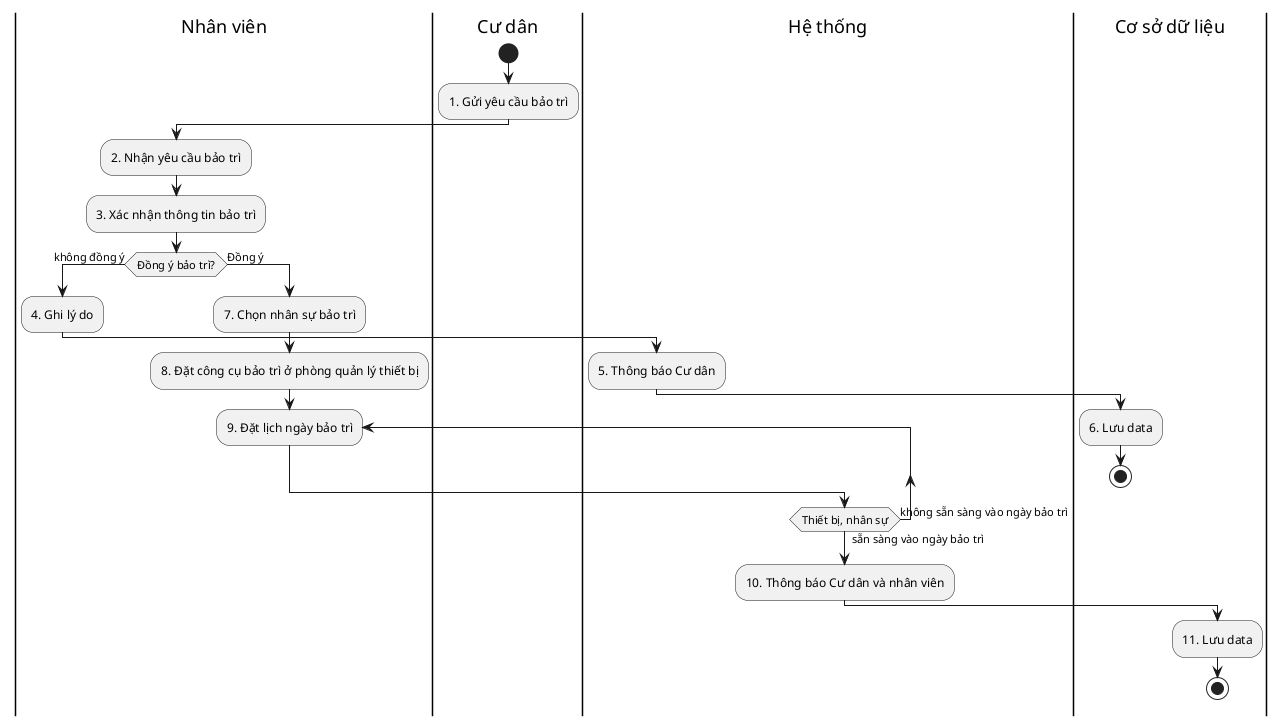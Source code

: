 @startuml
|Nhân viên|
|Cư dân|
start
:1. Gửi yêu cầu bảo trì;
|Nhân viên|
:2. Nhận yêu cầu bảo trì;
:3. Xác nhận thông tin bảo trì;
if (Đồng ý bảo trì?) then (không đồng ý)
    :4. Ghi lý do;
    |Hệ thống|
    :5. Thông báo Cư dân;
    |Cơ sở dữ liệu|
    :6. Lưu data;
    stop
else (Đồng ý)
    |Nhân viên|
    :7. Chọn nhân sự bảo trì;
    :8. Đặt công cụ bảo trì ở phòng quản lý thiết bị;
    repeat :9. Đặt lịch ngày bảo trì;
    |Hệ thống|
    repeat while (Thiết bị, nhân sự) is (không sẵn sàng vào ngày bảo trì) not ( sẵn sàng vào ngày bảo trì)
    :10. Thông báo Cư dân và nhân viên;
    |Cơ sở dữ liệu|
    :11. Lưu data;
    stop
endif
@enduml